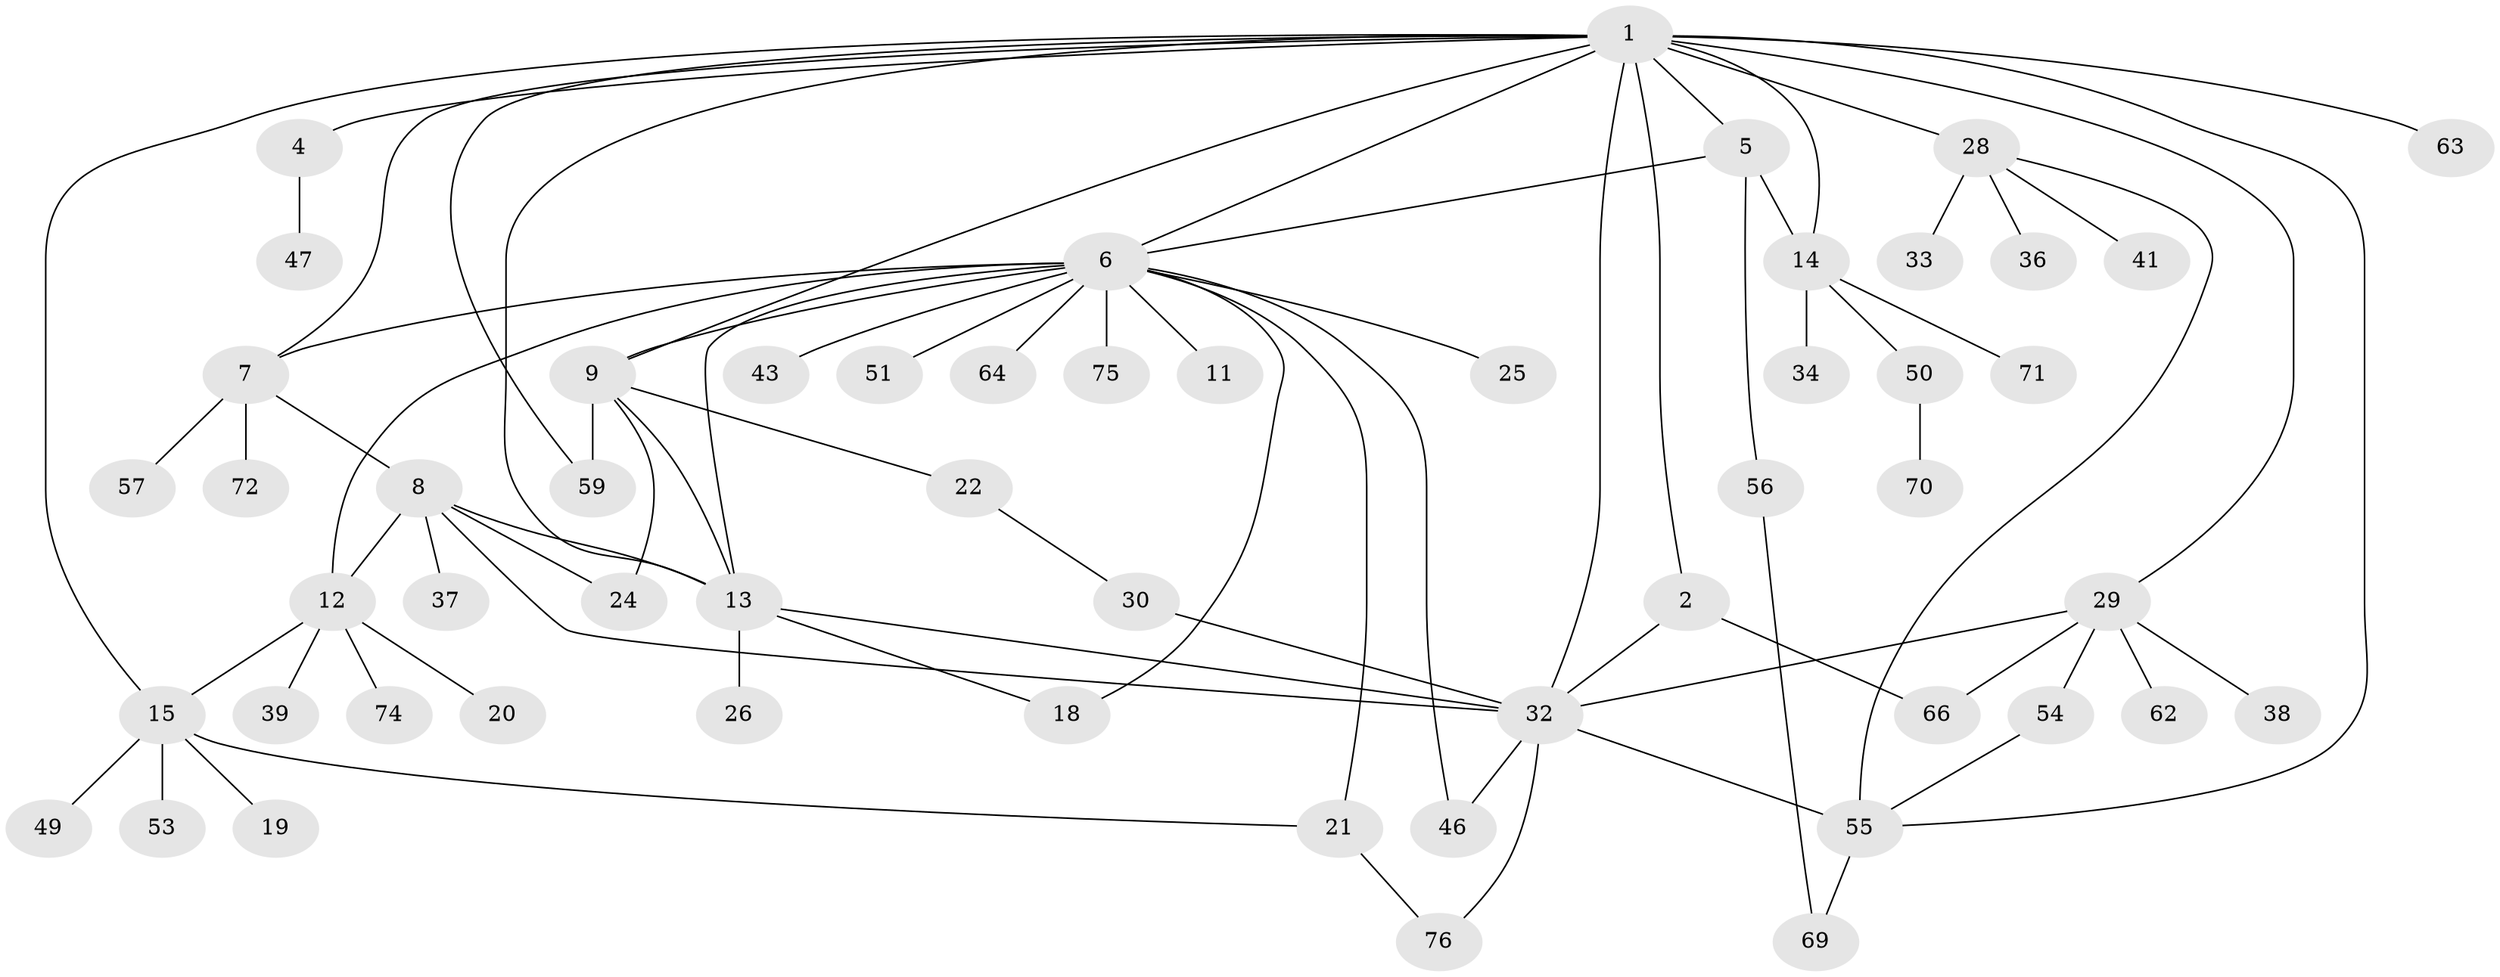 // Generated by graph-tools (version 1.1) at 2025/51/02/27/25 19:51:54]
// undirected, 55 vertices, 79 edges
graph export_dot {
graph [start="1"]
  node [color=gray90,style=filled];
  1 [super="+3"];
  2 [super="+16"];
  4 [super="+40"];
  5 [super="+58"];
  6 [super="+10"];
  7 [super="+17"];
  8 [super="+60"];
  9 [super="+27"];
  11;
  12 [super="+44"];
  13 [super="+23"];
  14 [super="+35"];
  15 [super="+42"];
  18 [super="+78"];
  19;
  20;
  21 [super="+31"];
  22;
  24;
  25;
  26;
  28 [super="+45"];
  29 [super="+61"];
  30;
  32 [super="+73"];
  33;
  34;
  36;
  37;
  38;
  39;
  41;
  43 [super="+48"];
  46 [super="+52"];
  47;
  49;
  50;
  51;
  53;
  54 [super="+67"];
  55 [super="+68"];
  56;
  57 [super="+65"];
  59;
  62;
  63;
  64;
  66;
  69 [super="+79"];
  70;
  71;
  72;
  74;
  75;
  76 [super="+77"];
  1 -- 2;
  1 -- 4;
  1 -- 9;
  1 -- 28 [weight=2];
  1 -- 29;
  1 -- 32;
  1 -- 5 [weight=2];
  1 -- 6 [weight=2];
  1 -- 7;
  1 -- 13;
  1 -- 14;
  1 -- 15;
  1 -- 59;
  1 -- 63;
  1 -- 55;
  2 -- 32;
  2 -- 66;
  4 -- 47;
  5 -- 6;
  5 -- 56;
  5 -- 14;
  6 -- 7;
  6 -- 9 [weight=2];
  6 -- 11;
  6 -- 12;
  6 -- 43;
  6 -- 46;
  6 -- 51;
  6 -- 64;
  6 -- 75;
  6 -- 21;
  6 -- 25;
  6 -- 13;
  6 -- 18;
  7 -- 8;
  7 -- 57;
  7 -- 72;
  8 -- 24;
  8 -- 32;
  8 -- 37;
  8 -- 13;
  8 -- 12;
  9 -- 13 [weight=2];
  9 -- 22;
  9 -- 24;
  9 -- 59;
  12 -- 20;
  12 -- 39;
  12 -- 74;
  12 -- 15;
  13 -- 18;
  13 -- 26;
  13 -- 32;
  14 -- 34;
  14 -- 50;
  14 -- 71;
  15 -- 19;
  15 -- 21;
  15 -- 49;
  15 -- 53;
  21 -- 76;
  22 -- 30;
  28 -- 33;
  28 -- 36;
  28 -- 41;
  28 -- 55;
  29 -- 32;
  29 -- 38;
  29 -- 54;
  29 -- 62;
  29 -- 66;
  30 -- 32;
  32 -- 55;
  32 -- 76;
  32 -- 46;
  50 -- 70;
  54 -- 55;
  55 -- 69;
  56 -- 69;
}
